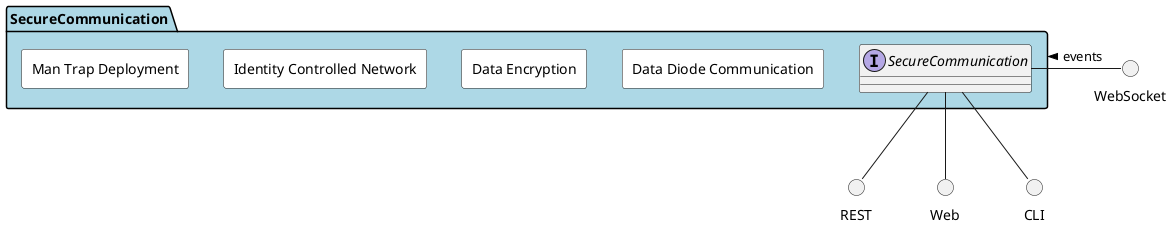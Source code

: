@startuml



package "SecureCommunication" #lightblue {

    interface "SecureCommunication" as i {
    
    
    }
}

circle REST
circle Web
circle CLI
circle WebSocket

i -down- Web
i -down- CLI
i -down- REST
WebSocket -left- i: events >

package "SecureCommunication" #lightblue {


rectangle "Data Diode Communication" #white {
}

rectangle "Data Encryption" #white {
}

rectangle "Identity Controlled Network" #white {
}

rectangle "Man Trap Deployment" #white {
}

}



@enduml
